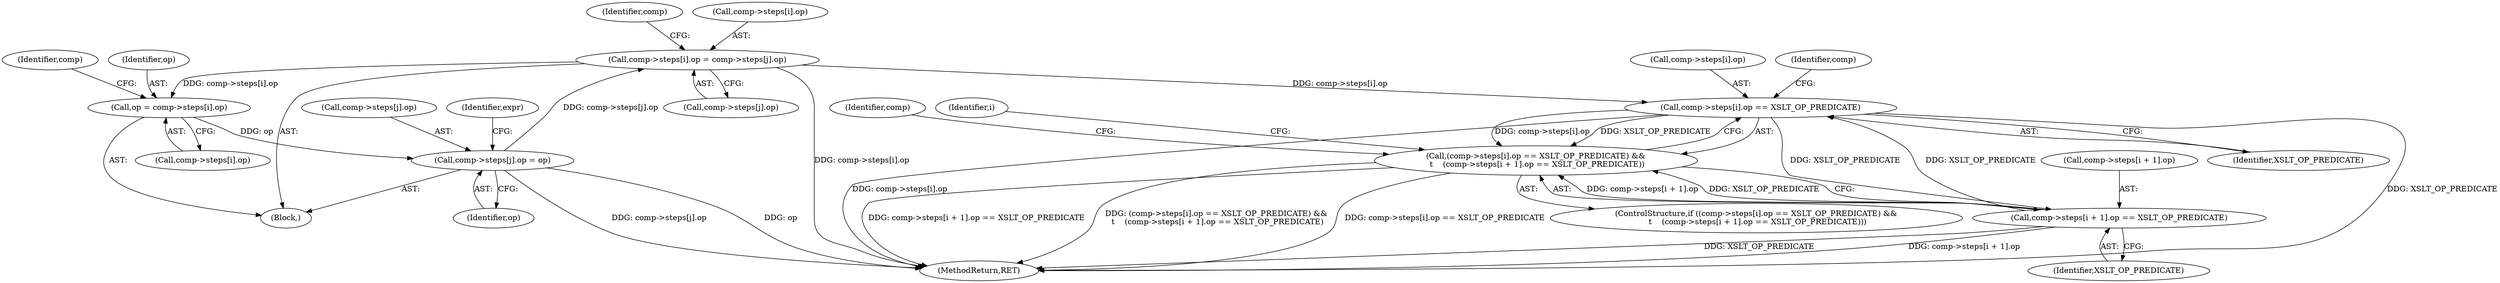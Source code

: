 digraph "0_Chrome_96dbafe288dbe2f0cc45fa3c39daf6d0c37acbab_26@array" {
"1000234" [label="(Call,comp->steps[i].op = comp->steps[j].op)"];
"1000249" [label="(Call,comp->steps[j].op = op)"];
"1000225" [label="(Call,op = comp->steps[i].op)"];
"1000234" [label="(Call,comp->steps[i].op = comp->steps[j].op)"];
"1000417" [label="(Call,comp->steps[i].op == XSLT_OP_PREDICATE)"];
"1000416" [label="(Call,(comp->steps[i].op == XSLT_OP_PREDICATE) &&\n \t    (comp->steps[i + 1].op == XSLT_OP_PREDICATE))"];
"1000426" [label="(Call,comp->steps[i + 1].op == XSLT_OP_PREDICATE)"];
"1000234" [label="(Call,comp->steps[i].op = comp->steps[j].op)"];
"1000238" [label="(Identifier,comp)"];
"1000227" [label="(Call,comp->steps[i].op)"];
"1000436" [label="(Identifier,XSLT_OP_PREDICATE)"];
"1000250" [label="(Call,comp->steps[j].op)"];
"1000121" [label="(Block,)"];
"1000478" [label="(MethodReturn,RET)"];
"1000253" [label="(Identifier,comp)"];
"1000430" [label="(Identifier,comp)"];
"1000440" [label="(Identifier,comp)"];
"1000415" [label="(ControlStructure,if ((comp->steps[i].op == XSLT_OP_PREDICATE) &&\n \t    (comp->steps[i + 1].op == XSLT_OP_PREDICATE)))"];
"1000242" [label="(Call,comp->steps[j].op)"];
"1000257" [label="(Identifier,op)"];
"1000417" [label="(Call,comp->steps[i].op == XSLT_OP_PREDICATE)"];
"1000418" [label="(Call,comp->steps[i].op)"];
"1000249" [label="(Call,comp->steps[j].op = op)"];
"1000416" [label="(Call,(comp->steps[i].op == XSLT_OP_PREDICATE) &&\n \t    (comp->steps[i + 1].op == XSLT_OP_PREDICATE))"];
"1000426" [label="(Call,comp->steps[i + 1].op == XSLT_OP_PREDICATE)"];
"1000259" [label="(Identifier,expr)"];
"1000226" [label="(Identifier,op)"];
"1000225" [label="(Call,op = comp->steps[i].op)"];
"1000427" [label="(Call,comp->steps[i + 1].op)"];
"1000235" [label="(Call,comp->steps[i].op)"];
"1000413" [label="(Identifier,i)"];
"1000425" [label="(Identifier,XSLT_OP_PREDICATE)"];
"1000234" -> "1000121"  [label="AST: "];
"1000234" -> "1000242"  [label="CFG: "];
"1000235" -> "1000234"  [label="AST: "];
"1000242" -> "1000234"  [label="AST: "];
"1000253" -> "1000234"  [label="CFG: "];
"1000234" -> "1000478"  [label="DDG: comp->steps[i].op"];
"1000234" -> "1000225"  [label="DDG: comp->steps[i].op"];
"1000249" -> "1000234"  [label="DDG: comp->steps[j].op"];
"1000234" -> "1000417"  [label="DDG: comp->steps[i].op"];
"1000249" -> "1000121"  [label="AST: "];
"1000249" -> "1000257"  [label="CFG: "];
"1000250" -> "1000249"  [label="AST: "];
"1000257" -> "1000249"  [label="AST: "];
"1000259" -> "1000249"  [label="CFG: "];
"1000249" -> "1000478"  [label="DDG: comp->steps[j].op"];
"1000249" -> "1000478"  [label="DDG: op"];
"1000225" -> "1000249"  [label="DDG: op"];
"1000225" -> "1000121"  [label="AST: "];
"1000225" -> "1000227"  [label="CFG: "];
"1000226" -> "1000225"  [label="AST: "];
"1000227" -> "1000225"  [label="AST: "];
"1000238" -> "1000225"  [label="CFG: "];
"1000417" -> "1000416"  [label="AST: "];
"1000417" -> "1000425"  [label="CFG: "];
"1000418" -> "1000417"  [label="AST: "];
"1000425" -> "1000417"  [label="AST: "];
"1000430" -> "1000417"  [label="CFG: "];
"1000416" -> "1000417"  [label="CFG: "];
"1000417" -> "1000478"  [label="DDG: XSLT_OP_PREDICATE"];
"1000417" -> "1000478"  [label="DDG: comp->steps[i].op"];
"1000417" -> "1000416"  [label="DDG: comp->steps[i].op"];
"1000417" -> "1000416"  [label="DDG: XSLT_OP_PREDICATE"];
"1000426" -> "1000417"  [label="DDG: XSLT_OP_PREDICATE"];
"1000417" -> "1000426"  [label="DDG: XSLT_OP_PREDICATE"];
"1000416" -> "1000415"  [label="AST: "];
"1000416" -> "1000426"  [label="CFG: "];
"1000426" -> "1000416"  [label="AST: "];
"1000440" -> "1000416"  [label="CFG: "];
"1000413" -> "1000416"  [label="CFG: "];
"1000416" -> "1000478"  [label="DDG: comp->steps[i + 1].op == XSLT_OP_PREDICATE"];
"1000416" -> "1000478"  [label="DDG: (comp->steps[i].op == XSLT_OP_PREDICATE) &&\n \t    (comp->steps[i + 1].op == XSLT_OP_PREDICATE)"];
"1000416" -> "1000478"  [label="DDG: comp->steps[i].op == XSLT_OP_PREDICATE"];
"1000426" -> "1000416"  [label="DDG: comp->steps[i + 1].op"];
"1000426" -> "1000416"  [label="DDG: XSLT_OP_PREDICATE"];
"1000426" -> "1000436"  [label="CFG: "];
"1000427" -> "1000426"  [label="AST: "];
"1000436" -> "1000426"  [label="AST: "];
"1000426" -> "1000478"  [label="DDG: XSLT_OP_PREDICATE"];
"1000426" -> "1000478"  [label="DDG: comp->steps[i + 1].op"];
}
